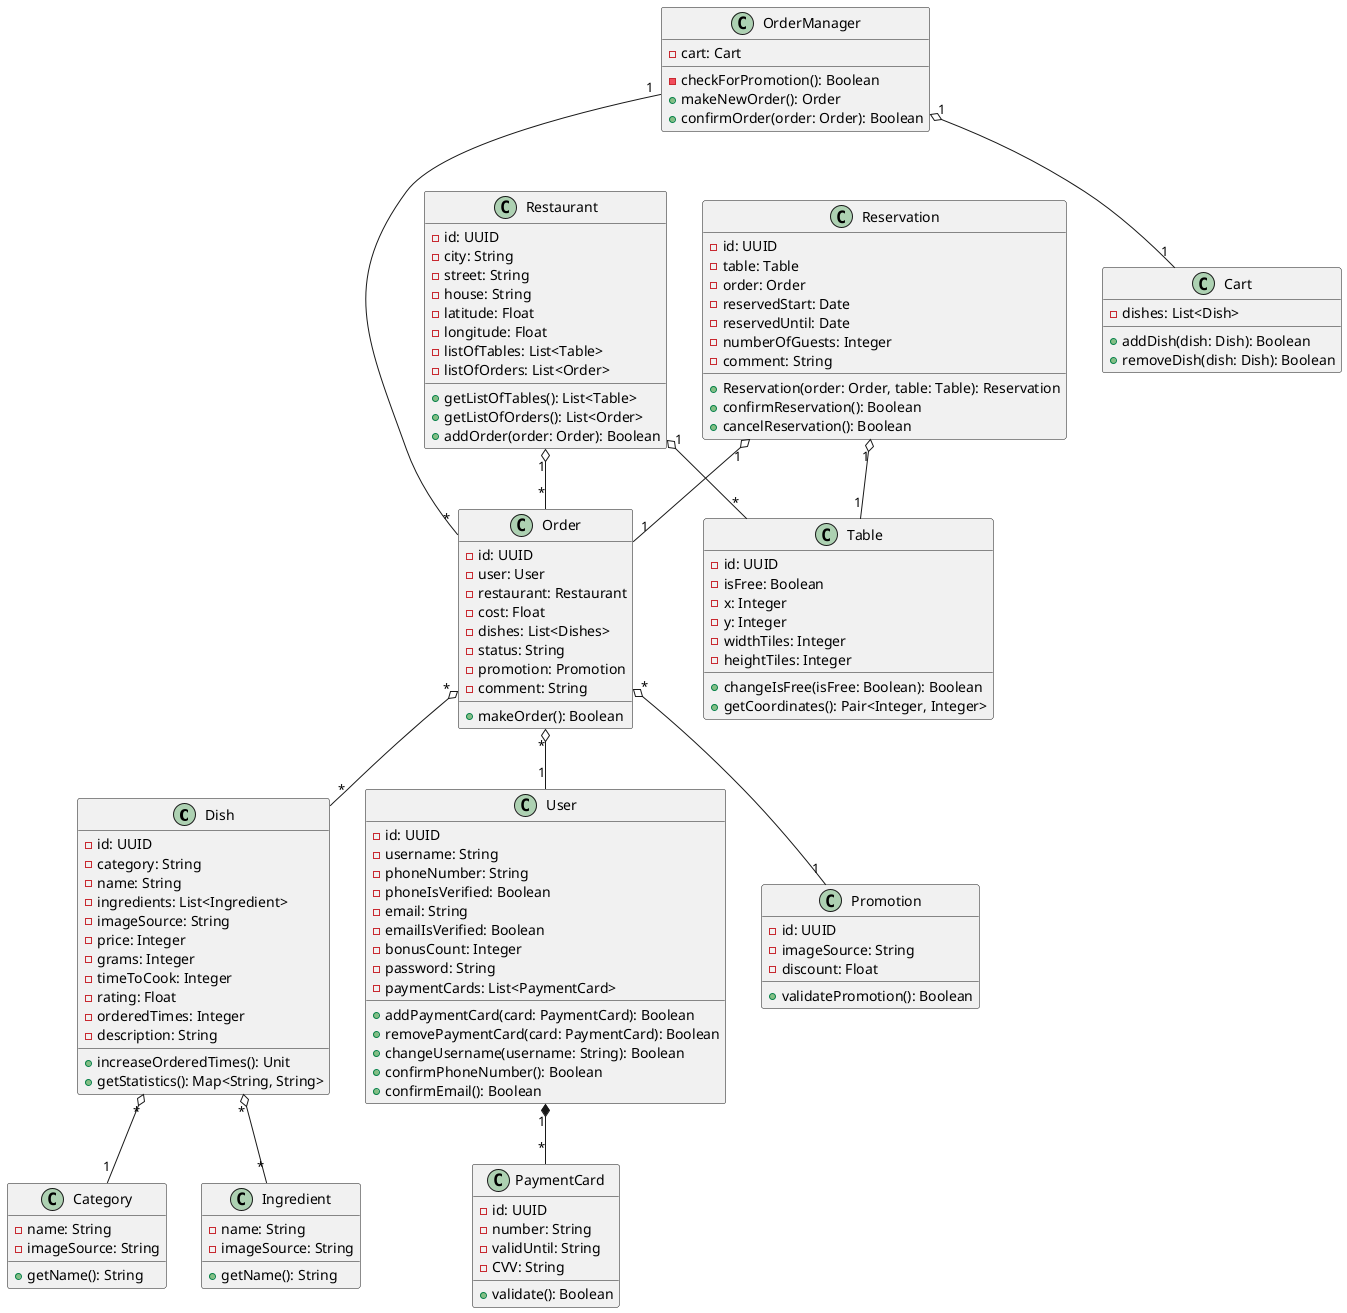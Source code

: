 @startuml
class Dish {
  - id: UUID
  - category: String
  - name: String
  - ingredients: List<Ingredient>
  - imageSource: String
  - price: Integer
  - grams: Integer
  - timeToCook: Integer
  - rating: Float
  - orderedTimes: Integer
  - description: String

  + increaseOrderedTimes(): Unit
  + getStatistics(): Map<String, String>
}

class Ingredient {
  - name: String
  - imageSource: String

  + getName(): String
}

class PaymentCard {
  - id: UUID
  - number: String
  - validUntil: String
  - CVV: String

  + validate(): Boolean
}

class User {
  - id: UUID
  - username: String
  - phoneNumber: String
  - phoneIsVerified: Boolean
  - email: String
  - emailIsVerified: Boolean
  - bonusCount: Integer
  - password: String
  - paymentCards: List<PaymentCard>

  + addPaymentCard(card: PaymentCard): Boolean
  + removePaymentCard(card: PaymentCard): Boolean
  + changeUsername(username: String): Boolean
  + confirmPhoneNumber(): Boolean
  + confirmEmail(): Boolean
}

class Restaurant {
  - id: UUID
  - city: String
  - street: String
  - house: String
  - latitude: Float
  - longitude: Float
  - listOfTables: List<Table>
  - listOfOrders: List<Order>
  + getListOfTables(): List<Table>
  + getListOfOrders(): List<Order>
  + addOrder(order: Order): Boolean
}

class Promotion {
  - id: UUID
  - imageSource: String
  - discount: Float

  + validatePromotion(): Boolean
}

class Order {
  - id: UUID
  - user: User
  - restaurant: Restaurant
  - cost: Float
  - dishes: List<Dishes>
  - status: String
  - promotion: Promotion
  - comment: String

  + makeOrder(): Boolean
}

class Cart {
  - dishes: List<Dish>

  + addDish(dish: Dish): Boolean
  + removeDish(dish: Dish): Boolean
}

class OrderManager {
  - cart: Cart

  - checkForPromotion(): Boolean
  + makeNewOrder(): Order
  + confirmOrder(order: Order): Boolean
}

class Category {
  - name: String
  - imageSource: String

  + getName(): String
}

class Table {
  - id: UUID
  - isFree: Boolean
  - x: Integer
  - y: Integer
  - widthTiles: Integer
  - heightTiles: Integer

  + changeIsFree(isFree: Boolean): Boolean
  + getCoordinates(): Pair<Integer, Integer>
}

class Reservation {
  - id: UUID
  - table: Table
  - order: Order
  - reservedStart: Date
  - reservedUntil: Date
  - numberOfGuests: Integer
  - comment: String

  + Reservation(order: Order, table: Table): Reservation
  + confirmReservation(): Boolean
  + cancelReservation(): Boolean
}

Dish "*" o-- "1" Category
Dish "*" o-- "*" Ingredient
Order "*" o-- "1" User
Order "*" o-- "*" Dish
Reservation "1" o-- "1" Order
Reservation "1" o-- "1" Table
User "1" *-- "*" PaymentCard
Restaurant "1" o-- "*" Order
Restaurant "1" o-- "*" Table
Order "*" o-- "1" Promotion
OrderManager "1" o-- "1" Cart
OrderManager "1" --- "*" Order

@enduml

